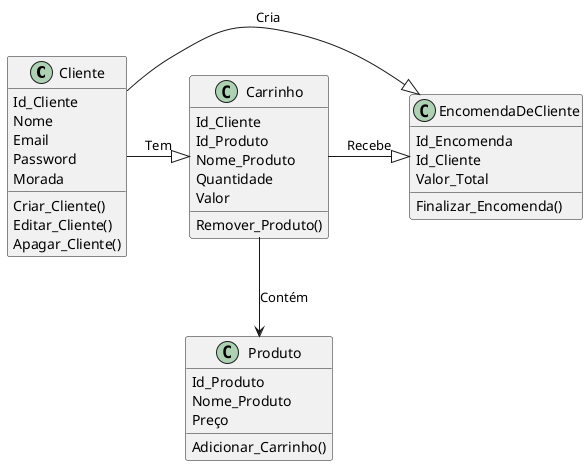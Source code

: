 @startuml
'https://plantuml.com/sequence-diagram

class Cliente{
Id_Cliente
Nome
Email
Password
Morada

Criar_Cliente()
Editar_Cliente()
Apagar_Cliente()
}
class Carrinho{
Id_Cliente
Id_Produto
Nome_Produto
Quantidade
Valor

Remover_Produto()
}
class EncomendaDeCliente{
Id_Encomenda
Id_Cliente
Valor_Total

Finalizar_Encomenda()
}
class Produto{
Id_Produto
Nome_Produto
Preço

Adicionar_Carrinho()
}


Cliente -|> Carrinho : Tem
Cliente -|> EncomendaDeCliente : Cria
Carrinho -|> EncomendaDeCliente : Recebe
Carrinho  --> Produto : Contém
@enduml